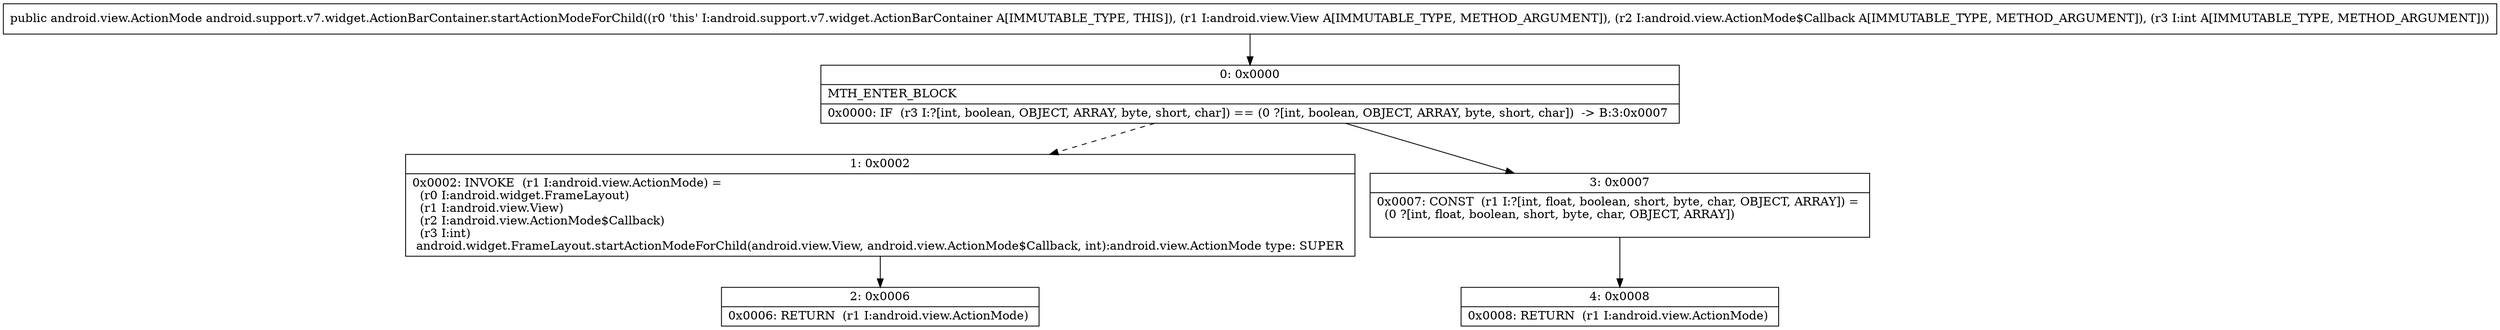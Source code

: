 digraph "CFG forandroid.support.v7.widget.ActionBarContainer.startActionModeForChild(Landroid\/view\/View;Landroid\/view\/ActionMode$Callback;I)Landroid\/view\/ActionMode;" {
Node_0 [shape=record,label="{0\:\ 0x0000|MTH_ENTER_BLOCK\l|0x0000: IF  (r3 I:?[int, boolean, OBJECT, ARRAY, byte, short, char]) == (0 ?[int, boolean, OBJECT, ARRAY, byte, short, char])  \-\> B:3:0x0007 \l}"];
Node_1 [shape=record,label="{1\:\ 0x0002|0x0002: INVOKE  (r1 I:android.view.ActionMode) = \l  (r0 I:android.widget.FrameLayout)\l  (r1 I:android.view.View)\l  (r2 I:android.view.ActionMode$Callback)\l  (r3 I:int)\l android.widget.FrameLayout.startActionModeForChild(android.view.View, android.view.ActionMode$Callback, int):android.view.ActionMode type: SUPER \l}"];
Node_2 [shape=record,label="{2\:\ 0x0006|0x0006: RETURN  (r1 I:android.view.ActionMode) \l}"];
Node_3 [shape=record,label="{3\:\ 0x0007|0x0007: CONST  (r1 I:?[int, float, boolean, short, byte, char, OBJECT, ARRAY]) = \l  (0 ?[int, float, boolean, short, byte, char, OBJECT, ARRAY])\l \l}"];
Node_4 [shape=record,label="{4\:\ 0x0008|0x0008: RETURN  (r1 I:android.view.ActionMode) \l}"];
MethodNode[shape=record,label="{public android.view.ActionMode android.support.v7.widget.ActionBarContainer.startActionModeForChild((r0 'this' I:android.support.v7.widget.ActionBarContainer A[IMMUTABLE_TYPE, THIS]), (r1 I:android.view.View A[IMMUTABLE_TYPE, METHOD_ARGUMENT]), (r2 I:android.view.ActionMode$Callback A[IMMUTABLE_TYPE, METHOD_ARGUMENT]), (r3 I:int A[IMMUTABLE_TYPE, METHOD_ARGUMENT])) }"];
MethodNode -> Node_0;
Node_0 -> Node_1[style=dashed];
Node_0 -> Node_3;
Node_1 -> Node_2;
Node_3 -> Node_4;
}

